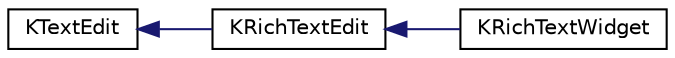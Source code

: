 digraph "Graphical Class Hierarchy"
{
  edge [fontname="Helvetica",fontsize="10",labelfontname="Helvetica",labelfontsize="10"];
  node [fontname="Helvetica",fontsize="10",shape=record];
  rankdir="LR";
  Node0 [label="KTextEdit",height=0.2,width=0.4,color="black", fillcolor="white", style="filled",URL="$classKTextEdit.html",tooltip="A KDE&#39;ified QTextEdit. "];
  Node0 -> Node1 [dir="back",color="midnightblue",fontsize="10",style="solid",fontname="Helvetica"];
  Node1 [label="KRichTextEdit",height=0.2,width=0.4,color="black", fillcolor="white", style="filled",URL="$classKRichTextEdit.html",tooltip="The KRichTextEdit class provides a widget to edit and display rich text. "];
  Node1 -> Node2 [dir="back",color="midnightblue",fontsize="10",style="solid",fontname="Helvetica"];
  Node2 [label="KRichTextWidget",height=0.2,width=0.4,color="black", fillcolor="white", style="filled",URL="$classKRichTextWidget.html",tooltip="A KRichTextEdit with common actions. "];
}

